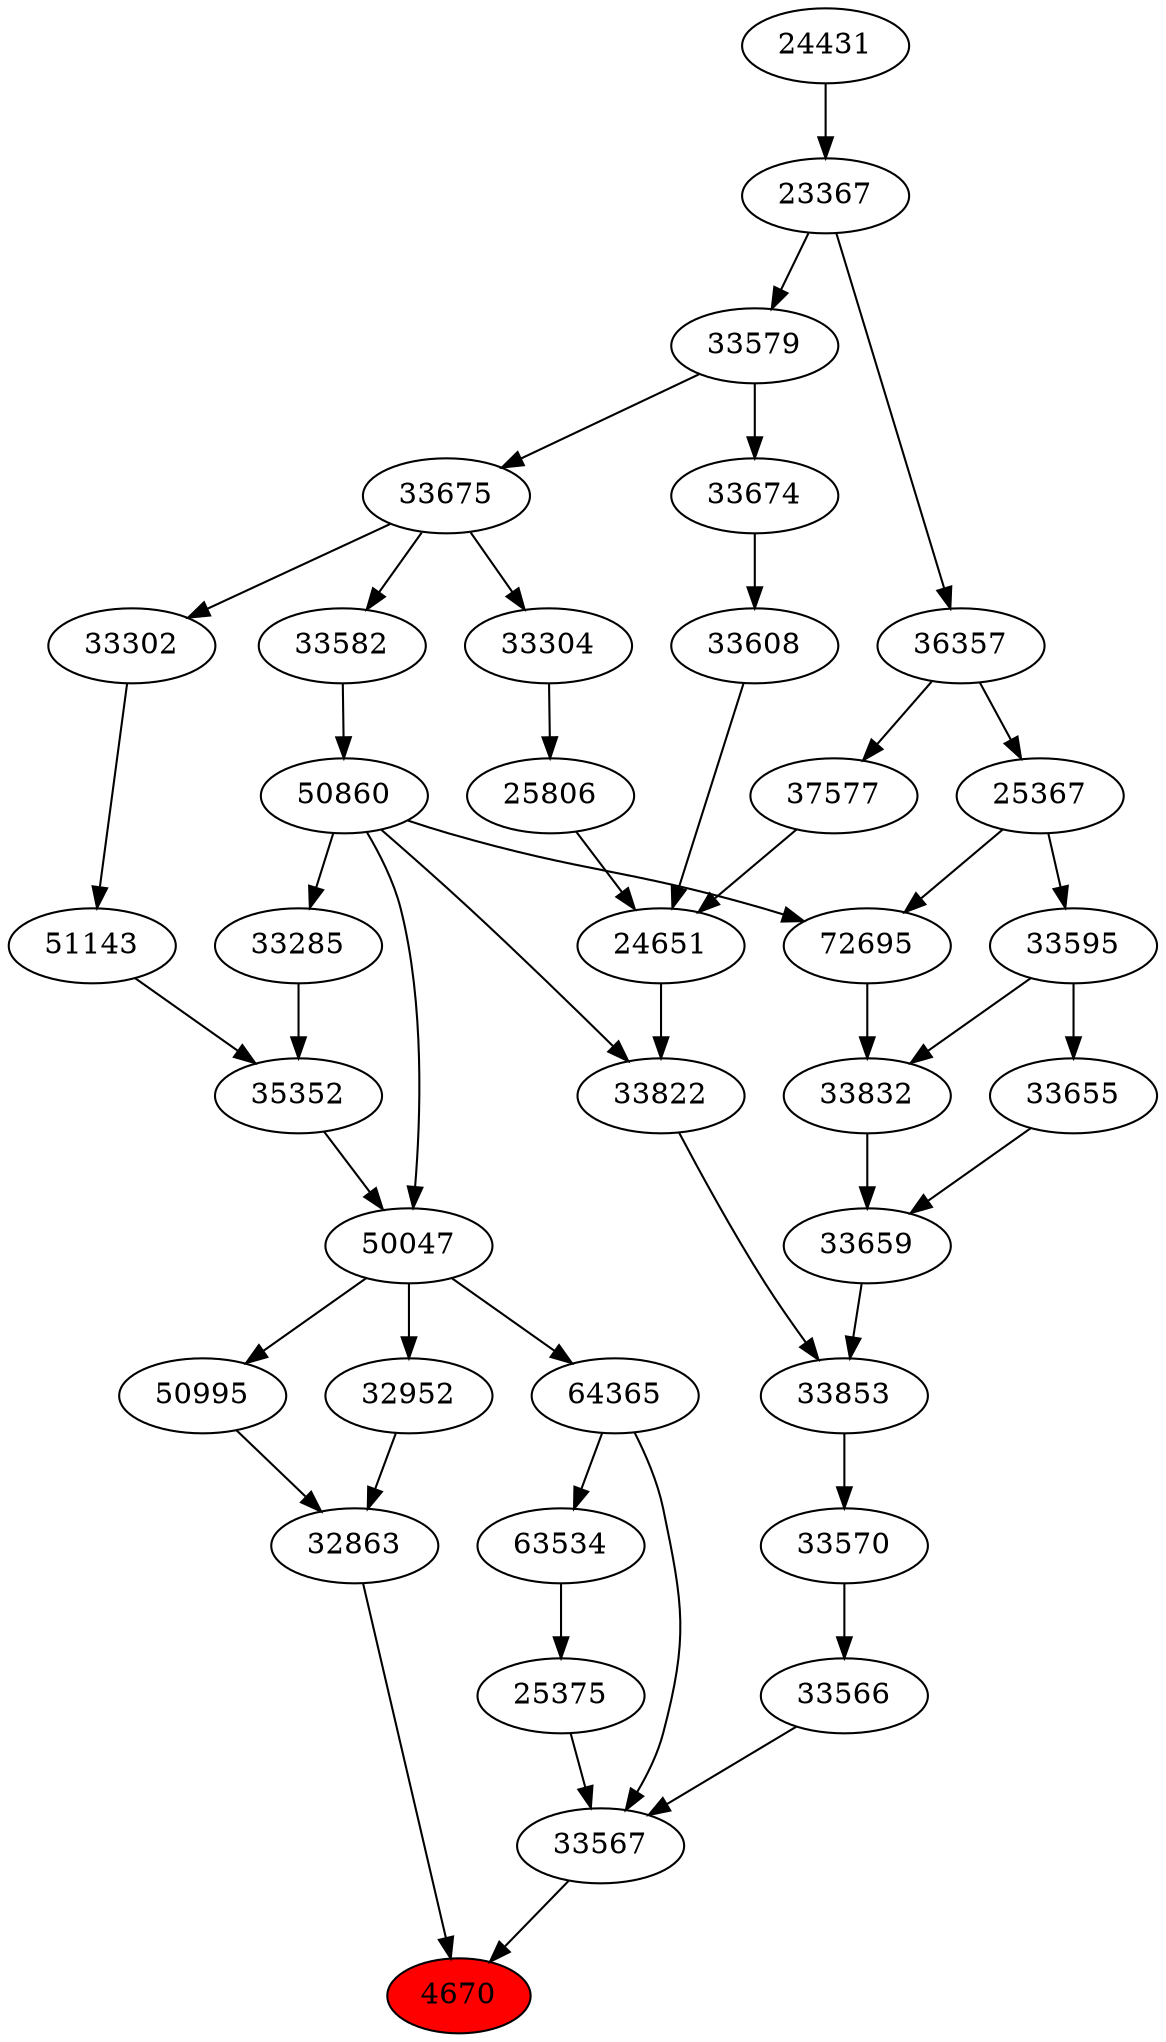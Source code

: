 strict digraph{ 
4670 [label="4670" fillcolor=red style=filled]
32863 -> 4670
33567 -> 4670
32863 [label="32863"]
50995 -> 32863
32952 -> 32863
33567 [label="33567"]
33566 -> 33567
25375 -> 33567
64365 -> 33567
50995 [label="50995"]
50047 -> 50995
32952 [label="32952"]
50047 -> 32952
33566 [label="33566"]
33570 -> 33566
25375 [label="25375"]
63534 -> 25375
64365 [label="64365"]
50047 -> 64365
50047 [label="50047"]
35352 -> 50047
50860 -> 50047
33570 [label="33570"]
33853 -> 33570
63534 [label="63534"]
64365 -> 63534
35352 [label="35352"]
33285 -> 35352
51143 -> 35352
50860 [label="50860"]
33582 -> 50860
33853 [label="33853"]
33659 -> 33853
33822 -> 33853
33285 [label="33285"]
50860 -> 33285
51143 [label="51143"]
33302 -> 51143
33582 [label="33582"]
33675 -> 33582
33659 [label="33659"]
33655 -> 33659
33832 -> 33659
33822 [label="33822"]
24651 -> 33822
50860 -> 33822
33302 [label="33302"]
33675 -> 33302
33675 [label="33675"]
33579 -> 33675
33655 [label="33655"]
33595 -> 33655
33832 [label="33832"]
72695 -> 33832
33595 -> 33832
24651 [label="24651"]
25806 -> 24651
33608 -> 24651
37577 -> 24651
33579 [label="33579"]
23367 -> 33579
33595 [label="33595"]
25367 -> 33595
72695 [label="72695"]
50860 -> 72695
25367 -> 72695
25806 [label="25806"]
33304 -> 25806
33608 [label="33608"]
33674 -> 33608
37577 [label="37577"]
36357 -> 37577
23367 [label="23367"]
24431 -> 23367
25367 [label="25367"]
36357 -> 25367
33304 [label="33304"]
33675 -> 33304
33674 [label="33674"]
33579 -> 33674
36357 [label="36357"]
23367 -> 36357
24431 [label="24431"]
}